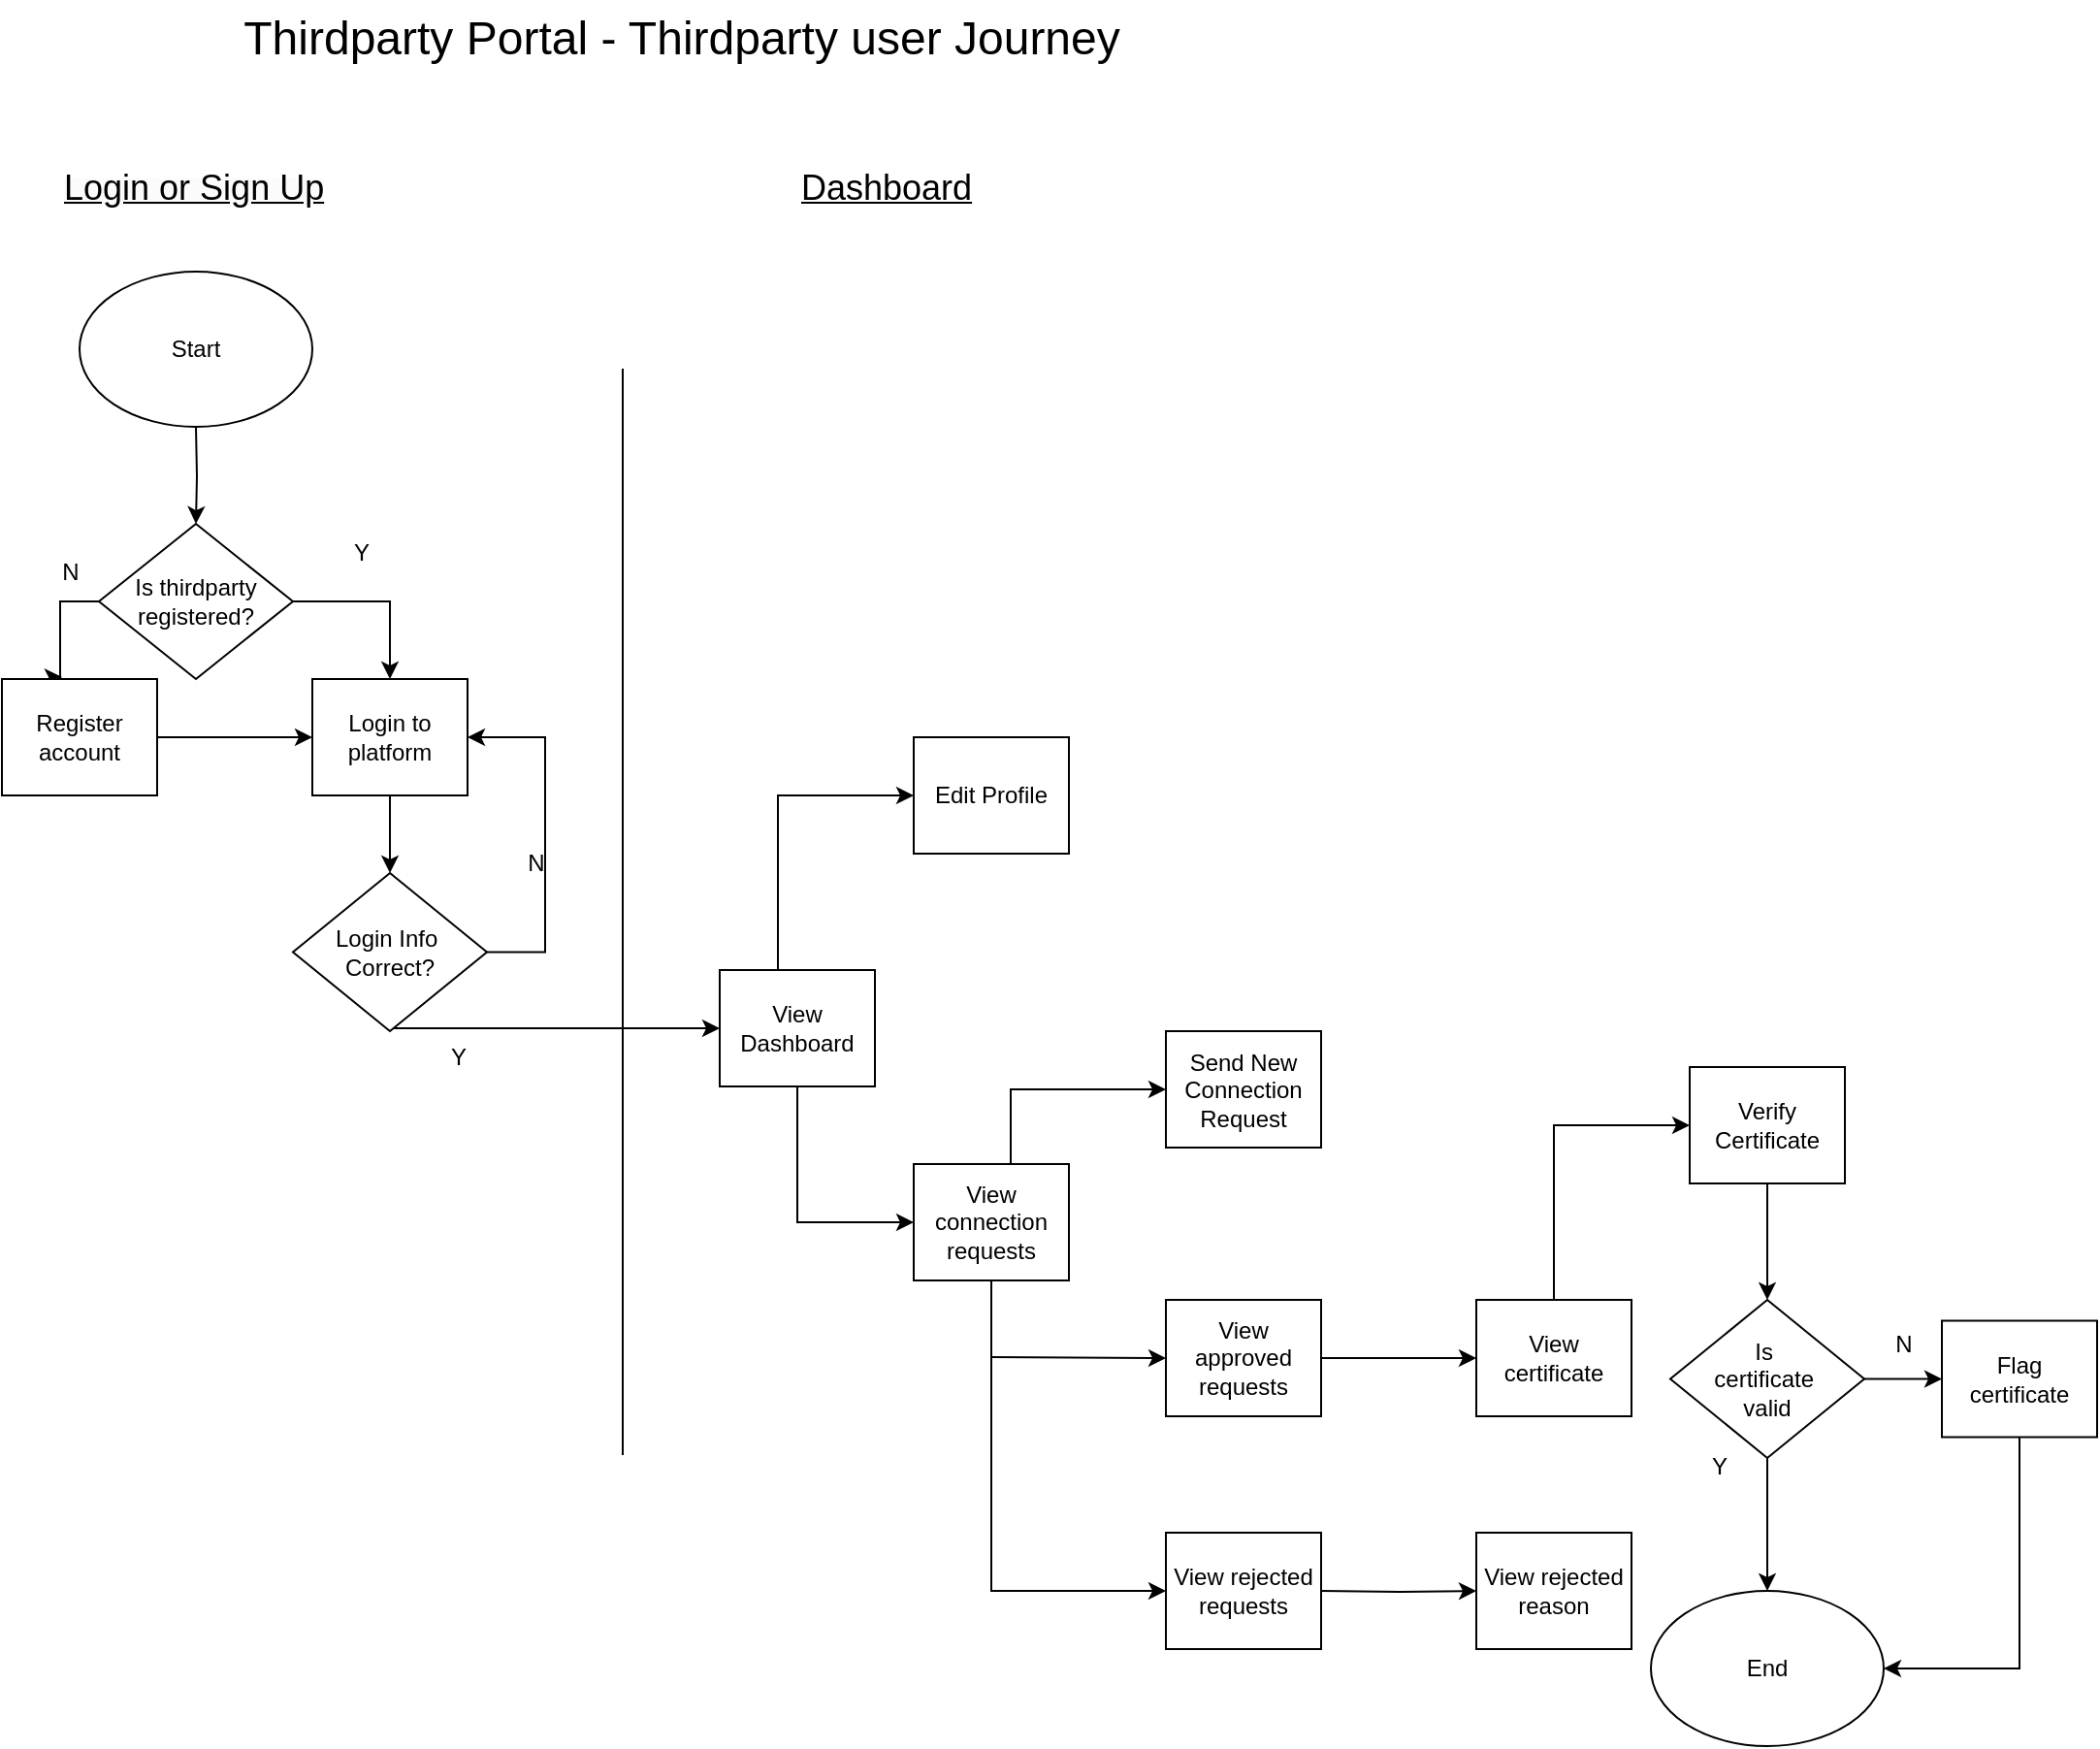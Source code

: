 <mxfile version="24.9.0">
  <diagram name="Page-1" id="6Pk4Qm77Ibter3LC6f8u">
    <mxGraphModel dx="1034" dy="446" grid="1" gridSize="10" guides="1" tooltips="1" connect="1" arrows="1" fold="1" page="1" pageScale="1" pageWidth="850" pageHeight="1100" math="0" shadow="0">
      <root>
        <mxCell id="0" />
        <mxCell id="1" parent="0" />
        <mxCell id="_PGw2UTZ9y7LMsTRqBj8-1" value="&lt;font style=&quot;font-size: 24px;&quot;&gt;Thirdparty Portal - Thirdparty user Journey&lt;/font&gt;" style="text;html=1;align=center;verticalAlign=middle;resizable=0;points=[];autosize=1;strokeColor=none;fillColor=none;" vertex="1" parent="1">
          <mxGeometry x="150" y="10" width="480" height="40" as="geometry" />
        </mxCell>
        <mxCell id="_PGw2UTZ9y7LMsTRqBj8-2" value="&lt;span style=&quot;color: rgb(0, 0, 0); font-family: Helvetica; font-style: normal; font-variant-ligatures: normal; font-variant-caps: normal; font-weight: 400; letter-spacing: normal; orphans: 2; text-align: center; text-indent: 0px; text-transform: none; widows: 2; word-spacing: 0px; -webkit-text-stroke-width: 0px; white-space: normal; background-color: rgb(251, 251, 251); text-decoration-thickness: initial; text-decoration-style: initial; text-decoration-color: initial; float: none; display: inline !important;&quot;&gt;&lt;font style=&quot;font-size: 18px;&quot;&gt;&lt;u&gt;Login or Sign Up&lt;/u&gt;&lt;/font&gt;&lt;/span&gt;" style="text;whiteSpace=wrap;html=1;" vertex="1" parent="1">
          <mxGeometry x="70" y="90" width="330" height="40" as="geometry" />
        </mxCell>
        <mxCell id="_PGw2UTZ9y7LMsTRqBj8-3" value="&lt;div style=&quot;text-align: center;&quot;&gt;&lt;span style=&quot;background-color: initial;&quot;&gt;&lt;font style=&quot;font-size: 18px;&quot;&gt;&lt;u&gt;Dashboard&lt;/u&gt;&lt;/font&gt;&lt;/span&gt;&lt;/div&gt;" style="text;whiteSpace=wrap;html=1;" vertex="1" parent="1">
          <mxGeometry x="450" y="90" width="330" height="40" as="geometry" />
        </mxCell>
        <mxCell id="_PGw2UTZ9y7LMsTRqBj8-5" style="edgeStyle=orthogonalEdgeStyle;rounded=0;orthogonalLoop=1;jettySize=auto;html=1;entryX=0.5;entryY=0;entryDx=0;entryDy=0;" edge="1" parent="1" target="_PGw2UTZ9y7LMsTRqBj8-8">
          <mxGeometry relative="1" as="geometry">
            <mxPoint x="140" y="230" as="sourcePoint" />
          </mxGeometry>
        </mxCell>
        <mxCell id="_PGw2UTZ9y7LMsTRqBj8-6" style="edgeStyle=orthogonalEdgeStyle;rounded=0;orthogonalLoop=1;jettySize=auto;html=1;entryX=0.388;entryY=-0.017;entryDx=0;entryDy=0;entryPerimeter=0;" edge="1" parent="1" source="_PGw2UTZ9y7LMsTRqBj8-8" target="_PGw2UTZ9y7LMsTRqBj8-14">
          <mxGeometry relative="1" as="geometry">
            <mxPoint x="70" y="360" as="targetPoint" />
            <Array as="points">
              <mxPoint x="70" y="320" />
            </Array>
          </mxGeometry>
        </mxCell>
        <mxCell id="_PGw2UTZ9y7LMsTRqBj8-7" style="edgeStyle=orthogonalEdgeStyle;rounded=0;orthogonalLoop=1;jettySize=auto;html=1;entryX=0.5;entryY=0;entryDx=0;entryDy=0;" edge="1" parent="1" source="_PGw2UTZ9y7LMsTRqBj8-8" target="_PGw2UTZ9y7LMsTRqBj8-16">
          <mxGeometry relative="1" as="geometry" />
        </mxCell>
        <mxCell id="_PGw2UTZ9y7LMsTRqBj8-8" value="Is thirdparty registered?" style="rhombus;whiteSpace=wrap;html=1;" vertex="1" parent="1">
          <mxGeometry x="90" y="280" width="100" height="80" as="geometry" />
        </mxCell>
        <mxCell id="_PGw2UTZ9y7LMsTRqBj8-9" style="edgeStyle=orthogonalEdgeStyle;rounded=0;orthogonalLoop=1;jettySize=auto;html=1;entryX=1;entryY=0.5;entryDx=0;entryDy=0;exitX=1;exitY=0.5;exitDx=0;exitDy=0;" edge="1" parent="1" source="_PGw2UTZ9y7LMsTRqBj8-11" target="_PGw2UTZ9y7LMsTRqBj8-16">
          <mxGeometry relative="1" as="geometry">
            <mxPoint x="350" y="380" as="targetPoint" />
            <mxPoint x="340" y="490.75" as="sourcePoint" />
            <Array as="points">
              <mxPoint x="320" y="501" />
              <mxPoint x="320" y="390" />
            </Array>
          </mxGeometry>
        </mxCell>
        <mxCell id="_PGw2UTZ9y7LMsTRqBj8-10" style="edgeStyle=orthogonalEdgeStyle;rounded=0;orthogonalLoop=1;jettySize=auto;html=1;" edge="1" parent="1" source="_PGw2UTZ9y7LMsTRqBj8-11" target="_PGw2UTZ9y7LMsTRqBj8-23">
          <mxGeometry relative="1" as="geometry">
            <Array as="points">
              <mxPoint x="390" y="540" />
              <mxPoint x="390" y="540" />
            </Array>
          </mxGeometry>
        </mxCell>
        <mxCell id="_PGw2UTZ9y7LMsTRqBj8-11" value="Login Info&amp;nbsp;&lt;div&gt;Correct?&lt;/div&gt;" style="rhombus;whiteSpace=wrap;html=1;" vertex="1" parent="1">
          <mxGeometry x="190" y="460" width="100" height="81.5" as="geometry" />
        </mxCell>
        <mxCell id="_PGw2UTZ9y7LMsTRqBj8-12" style="edgeStyle=orthogonalEdgeStyle;rounded=0;orthogonalLoop=1;jettySize=auto;html=1;" edge="1" parent="1">
          <mxGeometry relative="1" as="geometry">
            <mxPoint x="535" y="220" as="targetPoint" />
            <mxPoint x="535" y="220" as="sourcePoint" />
          </mxGeometry>
        </mxCell>
        <mxCell id="_PGw2UTZ9y7LMsTRqBj8-13" style="edgeStyle=orthogonalEdgeStyle;rounded=0;orthogonalLoop=1;jettySize=auto;html=1;entryX=0;entryY=0.5;entryDx=0;entryDy=0;" edge="1" parent="1" source="_PGw2UTZ9y7LMsTRqBj8-14" target="_PGw2UTZ9y7LMsTRqBj8-16">
          <mxGeometry relative="1" as="geometry" />
        </mxCell>
        <mxCell id="_PGw2UTZ9y7LMsTRqBj8-14" value="Register account" style="rounded=0;whiteSpace=wrap;html=1;" vertex="1" parent="1">
          <mxGeometry x="40" y="360" width="80" height="60" as="geometry" />
        </mxCell>
        <mxCell id="_PGw2UTZ9y7LMsTRqBj8-15" style="edgeStyle=orthogonalEdgeStyle;rounded=0;orthogonalLoop=1;jettySize=auto;html=1;entryX=0.5;entryY=0;entryDx=0;entryDy=0;" edge="1" parent="1" source="_PGw2UTZ9y7LMsTRqBj8-16" target="_PGw2UTZ9y7LMsTRqBj8-11">
          <mxGeometry relative="1" as="geometry" />
        </mxCell>
        <mxCell id="_PGw2UTZ9y7LMsTRqBj8-16" value="Login to platform" style="rounded=0;whiteSpace=wrap;html=1;" vertex="1" parent="1">
          <mxGeometry x="200" y="360" width="80" height="60" as="geometry" />
        </mxCell>
        <mxCell id="_PGw2UTZ9y7LMsTRqBj8-17" value="N" style="text;html=1;align=center;verticalAlign=middle;resizable=0;points=[];autosize=1;strokeColor=none;fillColor=none;" vertex="1" parent="1">
          <mxGeometry x="60" y="290" width="30" height="30" as="geometry" />
        </mxCell>
        <mxCell id="_PGw2UTZ9y7LMsTRqBj8-18" value="N" style="text;html=1;align=center;verticalAlign=middle;resizable=0;points=[];autosize=1;strokeColor=none;fillColor=none;" vertex="1" parent="1">
          <mxGeometry x="300" y="440" width="30" height="30" as="geometry" />
        </mxCell>
        <mxCell id="_PGw2UTZ9y7LMsTRqBj8-19" value="Y" style="text;html=1;align=center;verticalAlign=middle;resizable=0;points=[];autosize=1;strokeColor=none;fillColor=none;" vertex="1" parent="1">
          <mxGeometry x="210" y="280" width="30" height="30" as="geometry" />
        </mxCell>
        <mxCell id="_PGw2UTZ9y7LMsTRqBj8-20" value="" style="endArrow=none;html=1;rounded=0;" edge="1" parent="1">
          <mxGeometry width="50" height="50" relative="1" as="geometry">
            <mxPoint x="360" y="760" as="sourcePoint" />
            <mxPoint x="360" y="200" as="targetPoint" />
          </mxGeometry>
        </mxCell>
        <mxCell id="_PGw2UTZ9y7LMsTRqBj8-21" style="edgeStyle=orthogonalEdgeStyle;rounded=0;orthogonalLoop=1;jettySize=auto;html=1;entryX=0;entryY=0.5;entryDx=0;entryDy=0;" edge="1" parent="1" target="_PGw2UTZ9y7LMsTRqBj8-28">
          <mxGeometry relative="1" as="geometry">
            <mxPoint x="430" y="560" as="sourcePoint" />
            <mxPoint x="450" y="660" as="targetPoint" />
            <Array as="points">
              <mxPoint x="430" y="561" />
              <mxPoint x="450" y="561" />
              <mxPoint x="450" y="640" />
            </Array>
          </mxGeometry>
        </mxCell>
        <mxCell id="_PGw2UTZ9y7LMsTRqBj8-22" style="edgeStyle=orthogonalEdgeStyle;rounded=0;orthogonalLoop=1;jettySize=auto;html=1;entryX=0;entryY=0.5;entryDx=0;entryDy=0;" edge="1" parent="1" source="_PGw2UTZ9y7LMsTRqBj8-23" target="_PGw2UTZ9y7LMsTRqBj8-36">
          <mxGeometry relative="1" as="geometry">
            <Array as="points">
              <mxPoint x="440" y="420" />
            </Array>
          </mxGeometry>
        </mxCell>
        <mxCell id="_PGw2UTZ9y7LMsTRqBj8-23" value="View Dashboard" style="rounded=0;whiteSpace=wrap;html=1;" vertex="1" parent="1">
          <mxGeometry x="410" y="510" width="80" height="60" as="geometry" />
        </mxCell>
        <mxCell id="_PGw2UTZ9y7LMsTRqBj8-26" style="edgeStyle=orthogonalEdgeStyle;rounded=0;orthogonalLoop=1;jettySize=auto;html=1;entryX=0;entryY=0.5;entryDx=0;entryDy=0;" edge="1" parent="1" target="_PGw2UTZ9y7LMsTRqBj8-30">
          <mxGeometry relative="1" as="geometry">
            <mxPoint x="589" y="610" as="sourcePoint" />
            <mxPoint x="639" y="541.5" as="targetPoint" />
            <Array as="points">
              <mxPoint x="560" y="610" />
              <mxPoint x="560" y="572" />
            </Array>
          </mxGeometry>
        </mxCell>
        <mxCell id="_PGw2UTZ9y7LMsTRqBj8-27" style="edgeStyle=orthogonalEdgeStyle;rounded=0;orthogonalLoop=1;jettySize=auto;html=1;entryX=0;entryY=0.5;entryDx=0;entryDy=0;" edge="1" parent="1" source="_PGw2UTZ9y7LMsTRqBj8-28" target="_PGw2UTZ9y7LMsTRqBj8-41">
          <mxGeometry relative="1" as="geometry">
            <Array as="points">
              <mxPoint x="550" y="830" />
            </Array>
          </mxGeometry>
        </mxCell>
        <mxCell id="_PGw2UTZ9y7LMsTRqBj8-28" value="View connection requests" style="rounded=0;whiteSpace=wrap;html=1;" vertex="1" parent="1">
          <mxGeometry x="510" y="610" width="80" height="60" as="geometry" />
        </mxCell>
        <mxCell id="_PGw2UTZ9y7LMsTRqBj8-30" value="Send New Connection Request" style="rounded=0;whiteSpace=wrap;html=1;" vertex="1" parent="1">
          <mxGeometry x="640" y="541.5" width="80" height="60" as="geometry" />
        </mxCell>
        <mxCell id="_PGw2UTZ9y7LMsTRqBj8-31" style="edgeStyle=orthogonalEdgeStyle;rounded=0;orthogonalLoop=1;jettySize=auto;html=1;entryX=0;entryY=0.5;entryDx=0;entryDy=0;" edge="1" parent="1" source="_PGw2UTZ9y7LMsTRqBj8-32" target="_PGw2UTZ9y7LMsTRqBj8-34">
          <mxGeometry relative="1" as="geometry" />
        </mxCell>
        <mxCell id="_PGw2UTZ9y7LMsTRqBj8-32" value="View approved requests" style="rounded=0;whiteSpace=wrap;html=1;" vertex="1" parent="1">
          <mxGeometry x="640" y="680" width="80" height="60" as="geometry" />
        </mxCell>
        <mxCell id="_PGw2UTZ9y7LMsTRqBj8-49" style="edgeStyle=orthogonalEdgeStyle;rounded=0;orthogonalLoop=1;jettySize=auto;html=1;entryX=0;entryY=0.5;entryDx=0;entryDy=0;" edge="1" parent="1" source="_PGw2UTZ9y7LMsTRqBj8-34" target="_PGw2UTZ9y7LMsTRqBj8-48">
          <mxGeometry relative="1" as="geometry">
            <Array as="points">
              <mxPoint x="840" y="590" />
            </Array>
          </mxGeometry>
        </mxCell>
        <mxCell id="_PGw2UTZ9y7LMsTRqBj8-34" value="View certificate" style="rounded=0;whiteSpace=wrap;html=1;" vertex="1" parent="1">
          <mxGeometry x="800" y="680" width="80" height="60" as="geometry" />
        </mxCell>
        <mxCell id="_PGw2UTZ9y7LMsTRqBj8-36" value="Edit Profile" style="rounded=0;whiteSpace=wrap;html=1;" vertex="1" parent="1">
          <mxGeometry x="510" y="390" width="80" height="60" as="geometry" />
        </mxCell>
        <mxCell id="_PGw2UTZ9y7LMsTRqBj8-38" value="Y" style="text;html=1;align=center;verticalAlign=middle;resizable=0;points=[];autosize=1;strokeColor=none;fillColor=none;" vertex="1" parent="1">
          <mxGeometry x="260" y="540" width="30" height="30" as="geometry" />
        </mxCell>
        <mxCell id="_PGw2UTZ9y7LMsTRqBj8-39" value="Start" style="ellipse;whiteSpace=wrap;html=1;" vertex="1" parent="1">
          <mxGeometry x="80" y="150" width="120" height="80" as="geometry" />
        </mxCell>
        <mxCell id="_PGw2UTZ9y7LMsTRqBj8-41" value="View rejected requests" style="rounded=0;whiteSpace=wrap;html=1;" vertex="1" parent="1">
          <mxGeometry x="640" y="800" width="80" height="60" as="geometry" />
        </mxCell>
        <mxCell id="_PGw2UTZ9y7LMsTRqBj8-42" style="edgeStyle=orthogonalEdgeStyle;rounded=0;orthogonalLoop=1;jettySize=auto;html=1;entryX=0;entryY=0.5;entryDx=0;entryDy=0;" edge="1" parent="1" target="_PGw2UTZ9y7LMsTRqBj8-32">
          <mxGeometry relative="1" as="geometry">
            <mxPoint x="550" y="709.5" as="sourcePoint" />
            <mxPoint x="630" y="709.5" as="targetPoint" />
          </mxGeometry>
        </mxCell>
        <mxCell id="_PGw2UTZ9y7LMsTRqBj8-45" style="edgeStyle=orthogonalEdgeStyle;rounded=0;orthogonalLoop=1;jettySize=auto;html=1;entryX=0;entryY=0.5;entryDx=0;entryDy=0;" edge="1" parent="1" target="_PGw2UTZ9y7LMsTRqBj8-46">
          <mxGeometry relative="1" as="geometry">
            <mxPoint x="720" y="830" as="sourcePoint" />
          </mxGeometry>
        </mxCell>
        <mxCell id="_PGw2UTZ9y7LMsTRqBj8-46" value="View rejected reason" style="rounded=0;whiteSpace=wrap;html=1;" vertex="1" parent="1">
          <mxGeometry x="800" y="800" width="80" height="60" as="geometry" />
        </mxCell>
        <mxCell id="_PGw2UTZ9y7LMsTRqBj8-51" style="edgeStyle=orthogonalEdgeStyle;rounded=0;orthogonalLoop=1;jettySize=auto;html=1;entryX=0.5;entryY=0;entryDx=0;entryDy=0;" edge="1" parent="1" source="_PGw2UTZ9y7LMsTRqBj8-48" target="_PGw2UTZ9y7LMsTRqBj8-50">
          <mxGeometry relative="1" as="geometry" />
        </mxCell>
        <mxCell id="_PGw2UTZ9y7LMsTRqBj8-48" value="Verify Certificate" style="rounded=0;whiteSpace=wrap;html=1;" vertex="1" parent="1">
          <mxGeometry x="910" y="560" width="80" height="60" as="geometry" />
        </mxCell>
        <mxCell id="_PGw2UTZ9y7LMsTRqBj8-55" style="edgeStyle=orthogonalEdgeStyle;rounded=0;orthogonalLoop=1;jettySize=auto;html=1;entryX=0;entryY=0.5;entryDx=0;entryDy=0;" edge="1" parent="1" source="_PGw2UTZ9y7LMsTRqBj8-50" target="_PGw2UTZ9y7LMsTRqBj8-54">
          <mxGeometry relative="1" as="geometry" />
        </mxCell>
        <mxCell id="_PGw2UTZ9y7LMsTRqBj8-50" value="Is&amp;nbsp;&lt;div&gt;certificate&amp;nbsp;&lt;div&gt;valid&lt;/div&gt;&lt;/div&gt;" style="rhombus;whiteSpace=wrap;html=1;" vertex="1" parent="1">
          <mxGeometry x="900" y="680" width="100" height="81.5" as="geometry" />
        </mxCell>
        <mxCell id="_PGw2UTZ9y7LMsTRqBj8-53" style="edgeStyle=orthogonalEdgeStyle;rounded=0;orthogonalLoop=1;jettySize=auto;html=1;entryX=0.5;entryY=0;entryDx=0;entryDy=0;" edge="1" parent="1" source="_PGw2UTZ9y7LMsTRqBj8-50" target="_PGw2UTZ9y7LMsTRqBj8-58">
          <mxGeometry relative="1" as="geometry">
            <mxPoint x="950" y="800" as="targetPoint" />
          </mxGeometry>
        </mxCell>
        <mxCell id="_PGw2UTZ9y7LMsTRqBj8-59" style="edgeStyle=orthogonalEdgeStyle;rounded=0;orthogonalLoop=1;jettySize=auto;html=1;entryX=1;entryY=0.5;entryDx=0;entryDy=0;" edge="1" parent="1" source="_PGw2UTZ9y7LMsTRqBj8-54" target="_PGw2UTZ9y7LMsTRqBj8-58">
          <mxGeometry relative="1" as="geometry">
            <Array as="points">
              <mxPoint x="1080" y="870" />
            </Array>
          </mxGeometry>
        </mxCell>
        <mxCell id="_PGw2UTZ9y7LMsTRqBj8-54" value="Flag certificate" style="rounded=0;whiteSpace=wrap;html=1;" vertex="1" parent="1">
          <mxGeometry x="1040" y="690.75" width="80" height="60" as="geometry" />
        </mxCell>
        <mxCell id="_PGw2UTZ9y7LMsTRqBj8-56" value="N" style="text;html=1;align=center;verticalAlign=middle;resizable=0;points=[];autosize=1;strokeColor=none;fillColor=none;" vertex="1" parent="1">
          <mxGeometry x="1005" y="688" width="30" height="30" as="geometry" />
        </mxCell>
        <mxCell id="_PGw2UTZ9y7LMsTRqBj8-57" value="Y" style="text;html=1;align=center;verticalAlign=middle;resizable=0;points=[];autosize=1;strokeColor=none;fillColor=none;" vertex="1" parent="1">
          <mxGeometry x="910" y="750.75" width="30" height="30" as="geometry" />
        </mxCell>
        <mxCell id="_PGw2UTZ9y7LMsTRqBj8-58" value="End" style="ellipse;whiteSpace=wrap;html=1;" vertex="1" parent="1">
          <mxGeometry x="890" y="830" width="120" height="80" as="geometry" />
        </mxCell>
      </root>
    </mxGraphModel>
  </diagram>
</mxfile>
